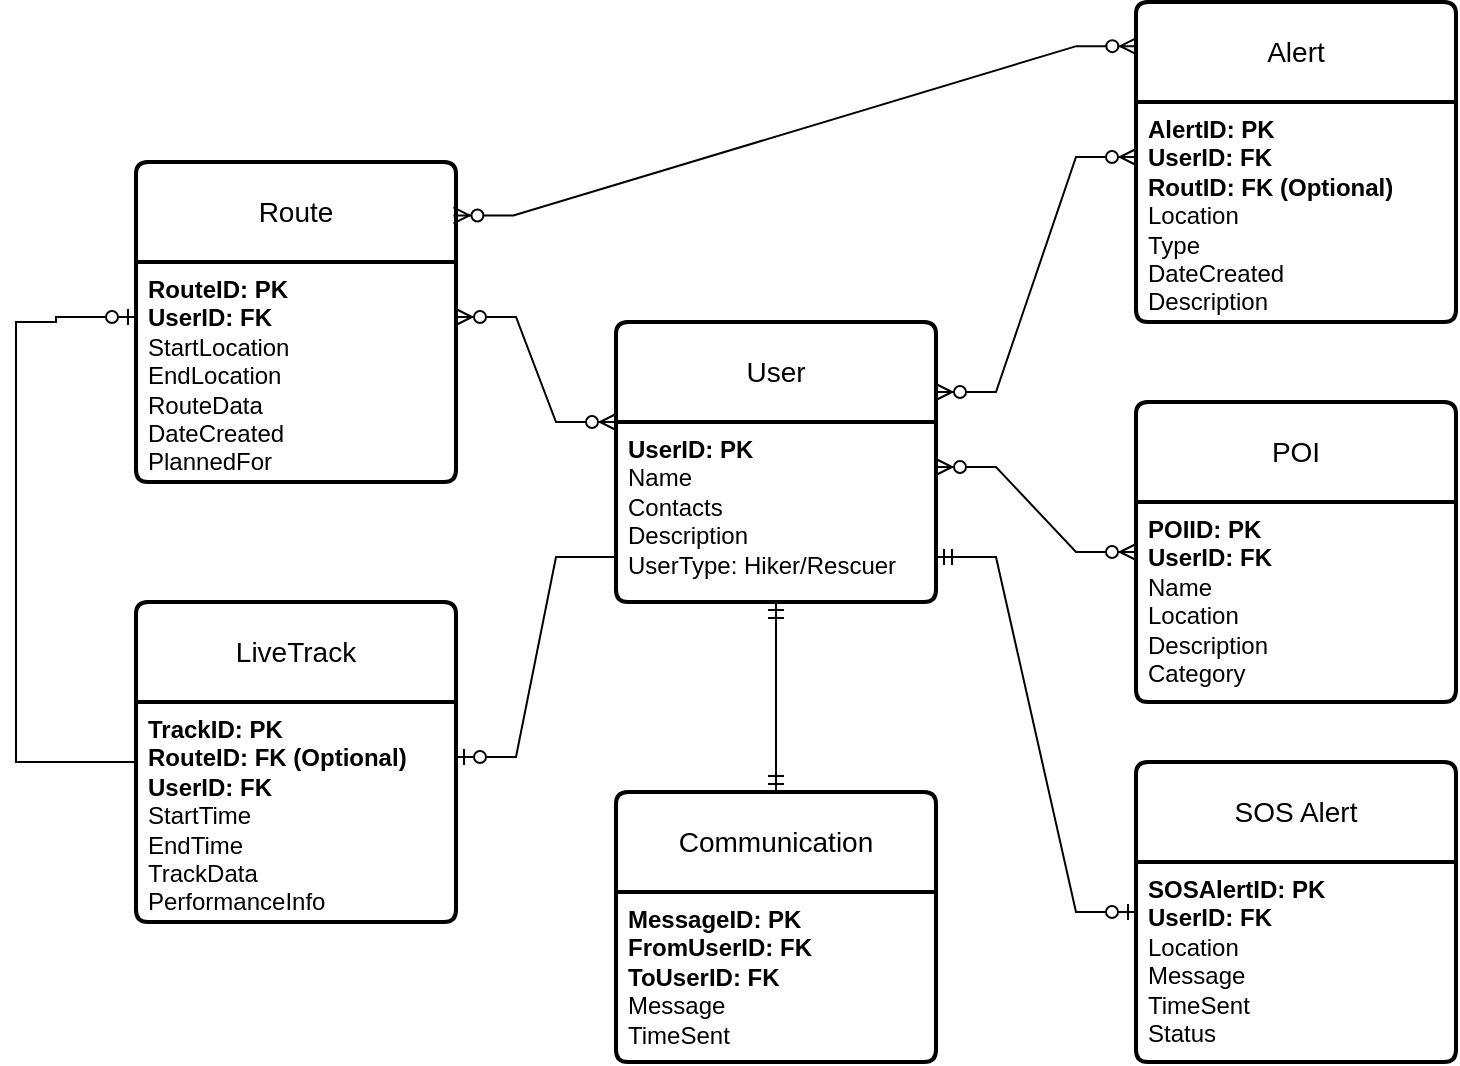 <mxfile version="24.1.0" type="device">
  <diagram name="Page-1" id="BiyTJAOcuI-myTODdpJ7">
    <mxGraphModel dx="653" dy="714" grid="1" gridSize="10" guides="1" tooltips="1" connect="1" arrows="1" fold="1" page="1" pageScale="1" pageWidth="850" pageHeight="1100" math="0" shadow="0">
      <root>
        <mxCell id="0" />
        <mxCell id="1" parent="0" />
        <mxCell id="MAbu34ratZvczZtb9zTz-3" value="User" style="swimlane;childLayout=stackLayout;horizontal=1;startSize=50;horizontalStack=0;rounded=1;fontSize=14;fontStyle=0;strokeWidth=2;resizeParent=0;resizeLast=1;shadow=0;dashed=0;align=center;arcSize=4;whiteSpace=wrap;html=1;" parent="1" vertex="1">
          <mxGeometry x="340" y="190" width="160" height="140" as="geometry" />
        </mxCell>
        <mxCell id="MAbu34ratZvczZtb9zTz-4" value="&lt;b&gt;UserID: PK&lt;/b&gt;&lt;div&gt;Name&lt;/div&gt;&lt;div&gt;Contacts&lt;/div&gt;&lt;div&gt;Description&lt;/div&gt;&lt;div&gt;UserType: Hiker/Rescuer&lt;/div&gt;" style="align=left;strokeColor=none;fillColor=none;spacingLeft=4;fontSize=12;verticalAlign=top;resizable=0;rotatable=0;part=1;html=1;" parent="MAbu34ratZvczZtb9zTz-3" vertex="1">
          <mxGeometry y="50" width="160" height="90" as="geometry" />
        </mxCell>
        <mxCell id="e3_FNbKswb6onqGiZk8q-14" value="Route" style="swimlane;childLayout=stackLayout;horizontal=1;startSize=50;horizontalStack=0;rounded=1;fontSize=14;fontStyle=0;strokeWidth=2;resizeParent=0;resizeLast=1;shadow=0;dashed=0;align=center;arcSize=4;whiteSpace=wrap;html=1;" vertex="1" parent="1">
          <mxGeometry x="100" y="110" width="160" height="160" as="geometry" />
        </mxCell>
        <mxCell id="e3_FNbKswb6onqGiZk8q-15" value="&lt;b&gt;RouteID: PK&lt;/b&gt;&lt;div&gt;&lt;b&gt;UserID: FK&lt;/b&gt;&lt;/div&gt;&lt;div&gt;StartLocation&lt;/div&gt;&lt;div&gt;EndLocation&lt;/div&gt;&lt;div&gt;RouteData&lt;/div&gt;&lt;div&gt;DateCreated&lt;/div&gt;&lt;div&gt;PlannedFor&lt;/div&gt;" style="align=left;strokeColor=none;fillColor=none;spacingLeft=4;fontSize=12;verticalAlign=top;resizable=0;rotatable=0;part=1;html=1;" vertex="1" parent="e3_FNbKswb6onqGiZk8q-14">
          <mxGeometry y="50" width="160" height="110" as="geometry" />
        </mxCell>
        <mxCell id="e3_FNbKswb6onqGiZk8q-16" value="LiveTrack" style="swimlane;childLayout=stackLayout;horizontal=1;startSize=50;horizontalStack=0;rounded=1;fontSize=14;fontStyle=0;strokeWidth=2;resizeParent=0;resizeLast=1;shadow=0;dashed=0;align=center;arcSize=4;whiteSpace=wrap;html=1;" vertex="1" parent="1">
          <mxGeometry x="100" y="330" width="160" height="160" as="geometry" />
        </mxCell>
        <mxCell id="e3_FNbKswb6onqGiZk8q-17" value="&lt;b&gt;TrackID: PK&lt;/b&gt;&lt;div&gt;&lt;b&gt;RouteID: FK (Optional)&lt;/b&gt;&lt;/div&gt;&lt;div&gt;&lt;b&gt;UserID: FK&lt;/b&gt;&lt;/div&gt;&lt;div&gt;StartTime&lt;/div&gt;&lt;div&gt;EndTime&lt;/div&gt;&lt;div&gt;TrackData&lt;/div&gt;&lt;div&gt;PerformanceInfo&lt;/div&gt;" style="align=left;strokeColor=none;fillColor=none;spacingLeft=4;fontSize=12;verticalAlign=top;resizable=0;rotatable=0;part=1;html=1;" vertex="1" parent="e3_FNbKswb6onqGiZk8q-16">
          <mxGeometry y="50" width="160" height="110" as="geometry" />
        </mxCell>
        <mxCell id="e3_FNbKswb6onqGiZk8q-20" value="POI" style="swimlane;childLayout=stackLayout;horizontal=1;startSize=50;horizontalStack=0;rounded=1;fontSize=14;fontStyle=0;strokeWidth=2;resizeParent=0;resizeLast=1;shadow=0;dashed=0;align=center;arcSize=4;whiteSpace=wrap;html=1;" vertex="1" parent="1">
          <mxGeometry x="600" y="230" width="160" height="150" as="geometry" />
        </mxCell>
        <mxCell id="e3_FNbKswb6onqGiZk8q-21" value="&lt;b&gt;POIID: PK&lt;/b&gt;&lt;div&gt;&lt;b&gt;UserID: FK&lt;/b&gt;&lt;br&gt;&lt;div&gt;Name&lt;/div&gt;&lt;div&gt;Location&lt;/div&gt;&lt;div&gt;Description&lt;/div&gt;&lt;div&gt;Category&lt;/div&gt;&lt;/div&gt;" style="align=left;strokeColor=none;fillColor=none;spacingLeft=4;fontSize=12;verticalAlign=top;resizable=0;rotatable=0;part=1;html=1;" vertex="1" parent="e3_FNbKswb6onqGiZk8q-20">
          <mxGeometry y="50" width="160" height="100" as="geometry" />
        </mxCell>
        <mxCell id="e3_FNbKswb6onqGiZk8q-22" value="Alert" style="swimlane;childLayout=stackLayout;horizontal=1;startSize=50;horizontalStack=0;rounded=1;fontSize=14;fontStyle=0;strokeWidth=2;resizeParent=0;resizeLast=1;shadow=0;dashed=0;align=center;arcSize=4;whiteSpace=wrap;html=1;" vertex="1" parent="1">
          <mxGeometry x="600" y="30" width="160" height="160" as="geometry" />
        </mxCell>
        <mxCell id="e3_FNbKswb6onqGiZk8q-23" value="&lt;b&gt;AlertID: PK&lt;/b&gt;&lt;div&gt;&lt;b&gt;UserID: FK&lt;/b&gt;&lt;/div&gt;&lt;div&gt;&lt;b&gt;RoutID: FK (Optional)&lt;/b&gt;&lt;/div&gt;&lt;div&gt;Location&lt;/div&gt;&lt;div&gt;Type&lt;/div&gt;&lt;div&gt;DateCreated&lt;/div&gt;&lt;div&gt;Description&lt;/div&gt;" style="align=left;strokeColor=none;fillColor=none;spacingLeft=4;fontSize=12;verticalAlign=top;resizable=0;rotatable=0;part=1;html=1;" vertex="1" parent="e3_FNbKswb6onqGiZk8q-22">
          <mxGeometry y="50" width="160" height="110" as="geometry" />
        </mxCell>
        <mxCell id="e3_FNbKswb6onqGiZk8q-24" value="SOS Alert" style="swimlane;childLayout=stackLayout;horizontal=1;startSize=50;horizontalStack=0;rounded=1;fontSize=14;fontStyle=0;strokeWidth=2;resizeParent=0;resizeLast=1;shadow=0;dashed=0;align=center;arcSize=4;whiteSpace=wrap;html=1;" vertex="1" parent="1">
          <mxGeometry x="600" y="410" width="160" height="150" as="geometry" />
        </mxCell>
        <mxCell id="e3_FNbKswb6onqGiZk8q-25" value="&lt;b&gt;SOSAlertID: PK&lt;/b&gt;&lt;div&gt;&lt;b&gt;UserID: FK&lt;/b&gt;&lt;/div&gt;&lt;div&gt;Location&lt;/div&gt;&lt;div&gt;Message&lt;/div&gt;&lt;div&gt;TimeSent&lt;/div&gt;&lt;div&gt;Status&lt;/div&gt;" style="align=left;strokeColor=none;fillColor=none;spacingLeft=4;fontSize=12;verticalAlign=top;resizable=0;rotatable=0;part=1;html=1;" vertex="1" parent="e3_FNbKswb6onqGiZk8q-24">
          <mxGeometry y="50" width="160" height="100" as="geometry" />
        </mxCell>
        <mxCell id="e3_FNbKswb6onqGiZk8q-26" value="" style="edgeStyle=entityRelationEdgeStyle;fontSize=12;html=1;endArrow=ERzeroToOne;endFill=1;rounded=0;exitX=0;exitY=0.75;exitDx=0;exitDy=0;entryX=1;entryY=0.25;entryDx=0;entryDy=0;" edge="1" parent="1" source="MAbu34ratZvczZtb9zTz-4" target="e3_FNbKswb6onqGiZk8q-17">
          <mxGeometry width="100" height="100" relative="1" as="geometry">
            <mxPoint x="310" y="660" as="sourcePoint" />
            <mxPoint x="410" y="560" as="targetPoint" />
          </mxGeometry>
        </mxCell>
        <mxCell id="e3_FNbKswb6onqGiZk8q-27" value="" style="edgeStyle=entityRelationEdgeStyle;fontSize=12;html=1;endArrow=ERzeroToMany;endFill=1;startArrow=ERzeroToMany;rounded=0;entryX=0;entryY=0;entryDx=0;entryDy=0;exitX=1;exitY=0.25;exitDx=0;exitDy=0;" edge="1" parent="1" source="e3_FNbKswb6onqGiZk8q-15" target="MAbu34ratZvczZtb9zTz-4">
          <mxGeometry width="100" height="100" relative="1" as="geometry">
            <mxPoint x="310" y="660" as="sourcePoint" />
            <mxPoint x="410" y="560" as="targetPoint" />
          </mxGeometry>
        </mxCell>
        <mxCell id="e3_FNbKswb6onqGiZk8q-28" value="" style="edgeStyle=entityRelationEdgeStyle;fontSize=12;html=1;endArrow=ERzeroToMany;endFill=1;startArrow=ERzeroToMany;rounded=0;entryX=0;entryY=0.25;entryDx=0;entryDy=0;exitX=1;exitY=0.25;exitDx=0;exitDy=0;" edge="1" parent="1" source="MAbu34ratZvczZtb9zTz-4" target="e3_FNbKswb6onqGiZk8q-21">
          <mxGeometry width="100" height="100" relative="1" as="geometry">
            <mxPoint x="310" y="660" as="sourcePoint" />
            <mxPoint x="410" y="560" as="targetPoint" />
          </mxGeometry>
        </mxCell>
        <mxCell id="e3_FNbKswb6onqGiZk8q-29" value="" style="edgeStyle=entityRelationEdgeStyle;fontSize=12;html=1;endArrow=ERzeroToMany;endFill=1;startArrow=ERzeroToMany;rounded=0;entryX=0;entryY=0.25;entryDx=0;entryDy=0;exitX=1;exitY=0.25;exitDx=0;exitDy=0;" edge="1" parent="1" source="MAbu34ratZvczZtb9zTz-3" target="e3_FNbKswb6onqGiZk8q-23">
          <mxGeometry width="100" height="100" relative="1" as="geometry">
            <mxPoint x="310" y="660" as="sourcePoint" />
            <mxPoint x="410" y="560" as="targetPoint" />
          </mxGeometry>
        </mxCell>
        <mxCell id="e3_FNbKswb6onqGiZk8q-30" value="" style="edgeStyle=orthogonalEdgeStyle;fontSize=12;html=1;endArrow=ERzeroToOne;endFill=1;rounded=0;entryX=0;entryY=0.25;entryDx=0;entryDy=0;exitX=0;exitY=0.25;exitDx=0;exitDy=0;" edge="1" parent="1" source="e3_FNbKswb6onqGiZk8q-17" target="e3_FNbKswb6onqGiZk8q-15">
          <mxGeometry width="100" height="100" relative="1" as="geometry">
            <mxPoint x="30" y="470" as="sourcePoint" />
            <mxPoint x="410" y="560" as="targetPoint" />
            <Array as="points">
              <mxPoint x="100" y="410" />
              <mxPoint x="40" y="410" />
              <mxPoint x="40" y="190" />
              <mxPoint x="60" y="190" />
              <mxPoint x="60" y="187" />
            </Array>
          </mxGeometry>
        </mxCell>
        <mxCell id="e3_FNbKswb6onqGiZk8q-32" value="" style="edgeStyle=entityRelationEdgeStyle;fontSize=12;html=1;endArrow=ERzeroToOne;startArrow=ERmandOne;rounded=0;exitX=1;exitY=0.75;exitDx=0;exitDy=0;entryX=0;entryY=0.25;entryDx=0;entryDy=0;" edge="1" parent="1" source="MAbu34ratZvczZtb9zTz-4" target="e3_FNbKswb6onqGiZk8q-25">
          <mxGeometry width="100" height="100" relative="1" as="geometry">
            <mxPoint x="360" y="330" as="sourcePoint" />
            <mxPoint x="460" y="230" as="targetPoint" />
          </mxGeometry>
        </mxCell>
        <mxCell id="e3_FNbKswb6onqGiZk8q-34" value="" style="edgeStyle=entityRelationEdgeStyle;fontSize=12;html=1;endArrow=ERzeroToMany;endFill=1;startArrow=ERzeroToMany;rounded=0;entryX=0.001;entryY=0.138;entryDx=0;entryDy=0;entryPerimeter=0;exitX=0.992;exitY=0.167;exitDx=0;exitDy=0;exitPerimeter=0;" edge="1" parent="1" source="e3_FNbKswb6onqGiZk8q-14" target="e3_FNbKswb6onqGiZk8q-22">
          <mxGeometry width="100" height="100" relative="1" as="geometry">
            <mxPoint x="250" y="50" as="sourcePoint" />
            <mxPoint x="460" y="230" as="targetPoint" />
            <Array as="points">
              <mxPoint x="430" y="30" />
            </Array>
          </mxGeometry>
        </mxCell>
        <mxCell id="e3_FNbKswb6onqGiZk8q-35" value="Communication" style="swimlane;childLayout=stackLayout;horizontal=1;startSize=50;horizontalStack=0;rounded=1;fontSize=14;fontStyle=0;strokeWidth=2;resizeParent=0;resizeLast=1;shadow=0;dashed=0;align=center;arcSize=4;whiteSpace=wrap;html=1;" vertex="1" parent="1">
          <mxGeometry x="340" y="425" width="160" height="135" as="geometry" />
        </mxCell>
        <mxCell id="e3_FNbKswb6onqGiZk8q-36" value="&lt;b&gt;MessageID: PK&lt;/b&gt;&lt;div&gt;&lt;b&gt;FromUserID: FK&lt;/b&gt;&lt;/div&gt;&lt;div&gt;&lt;b&gt;ToUserID: FK&lt;/b&gt;&lt;/div&gt;&lt;div&gt;Message&lt;/div&gt;&lt;div&gt;TimeSent&lt;/div&gt;" style="align=left;strokeColor=none;fillColor=none;spacingLeft=4;fontSize=12;verticalAlign=top;resizable=0;rotatable=0;part=1;html=1;" vertex="1" parent="e3_FNbKswb6onqGiZk8q-35">
          <mxGeometry y="50" width="160" height="85" as="geometry" />
        </mxCell>
        <mxCell id="e3_FNbKswb6onqGiZk8q-37" value="" style="edgeStyle=orthogonalEdgeStyle;fontSize=12;html=1;endArrow=ERmandOne;startArrow=ERmandOne;rounded=0;exitX=0.5;exitY=1;exitDx=0;exitDy=0;entryX=0.5;entryY=0;entryDx=0;entryDy=0;strokeColor=default;" edge="1" parent="1" source="MAbu34ratZvczZtb9zTz-4" target="e3_FNbKswb6onqGiZk8q-35">
          <mxGeometry width="100" height="100" relative="1" as="geometry">
            <mxPoint x="340" y="470" as="sourcePoint" />
            <mxPoint x="440" y="370" as="targetPoint" />
          </mxGeometry>
        </mxCell>
      </root>
    </mxGraphModel>
  </diagram>
</mxfile>
